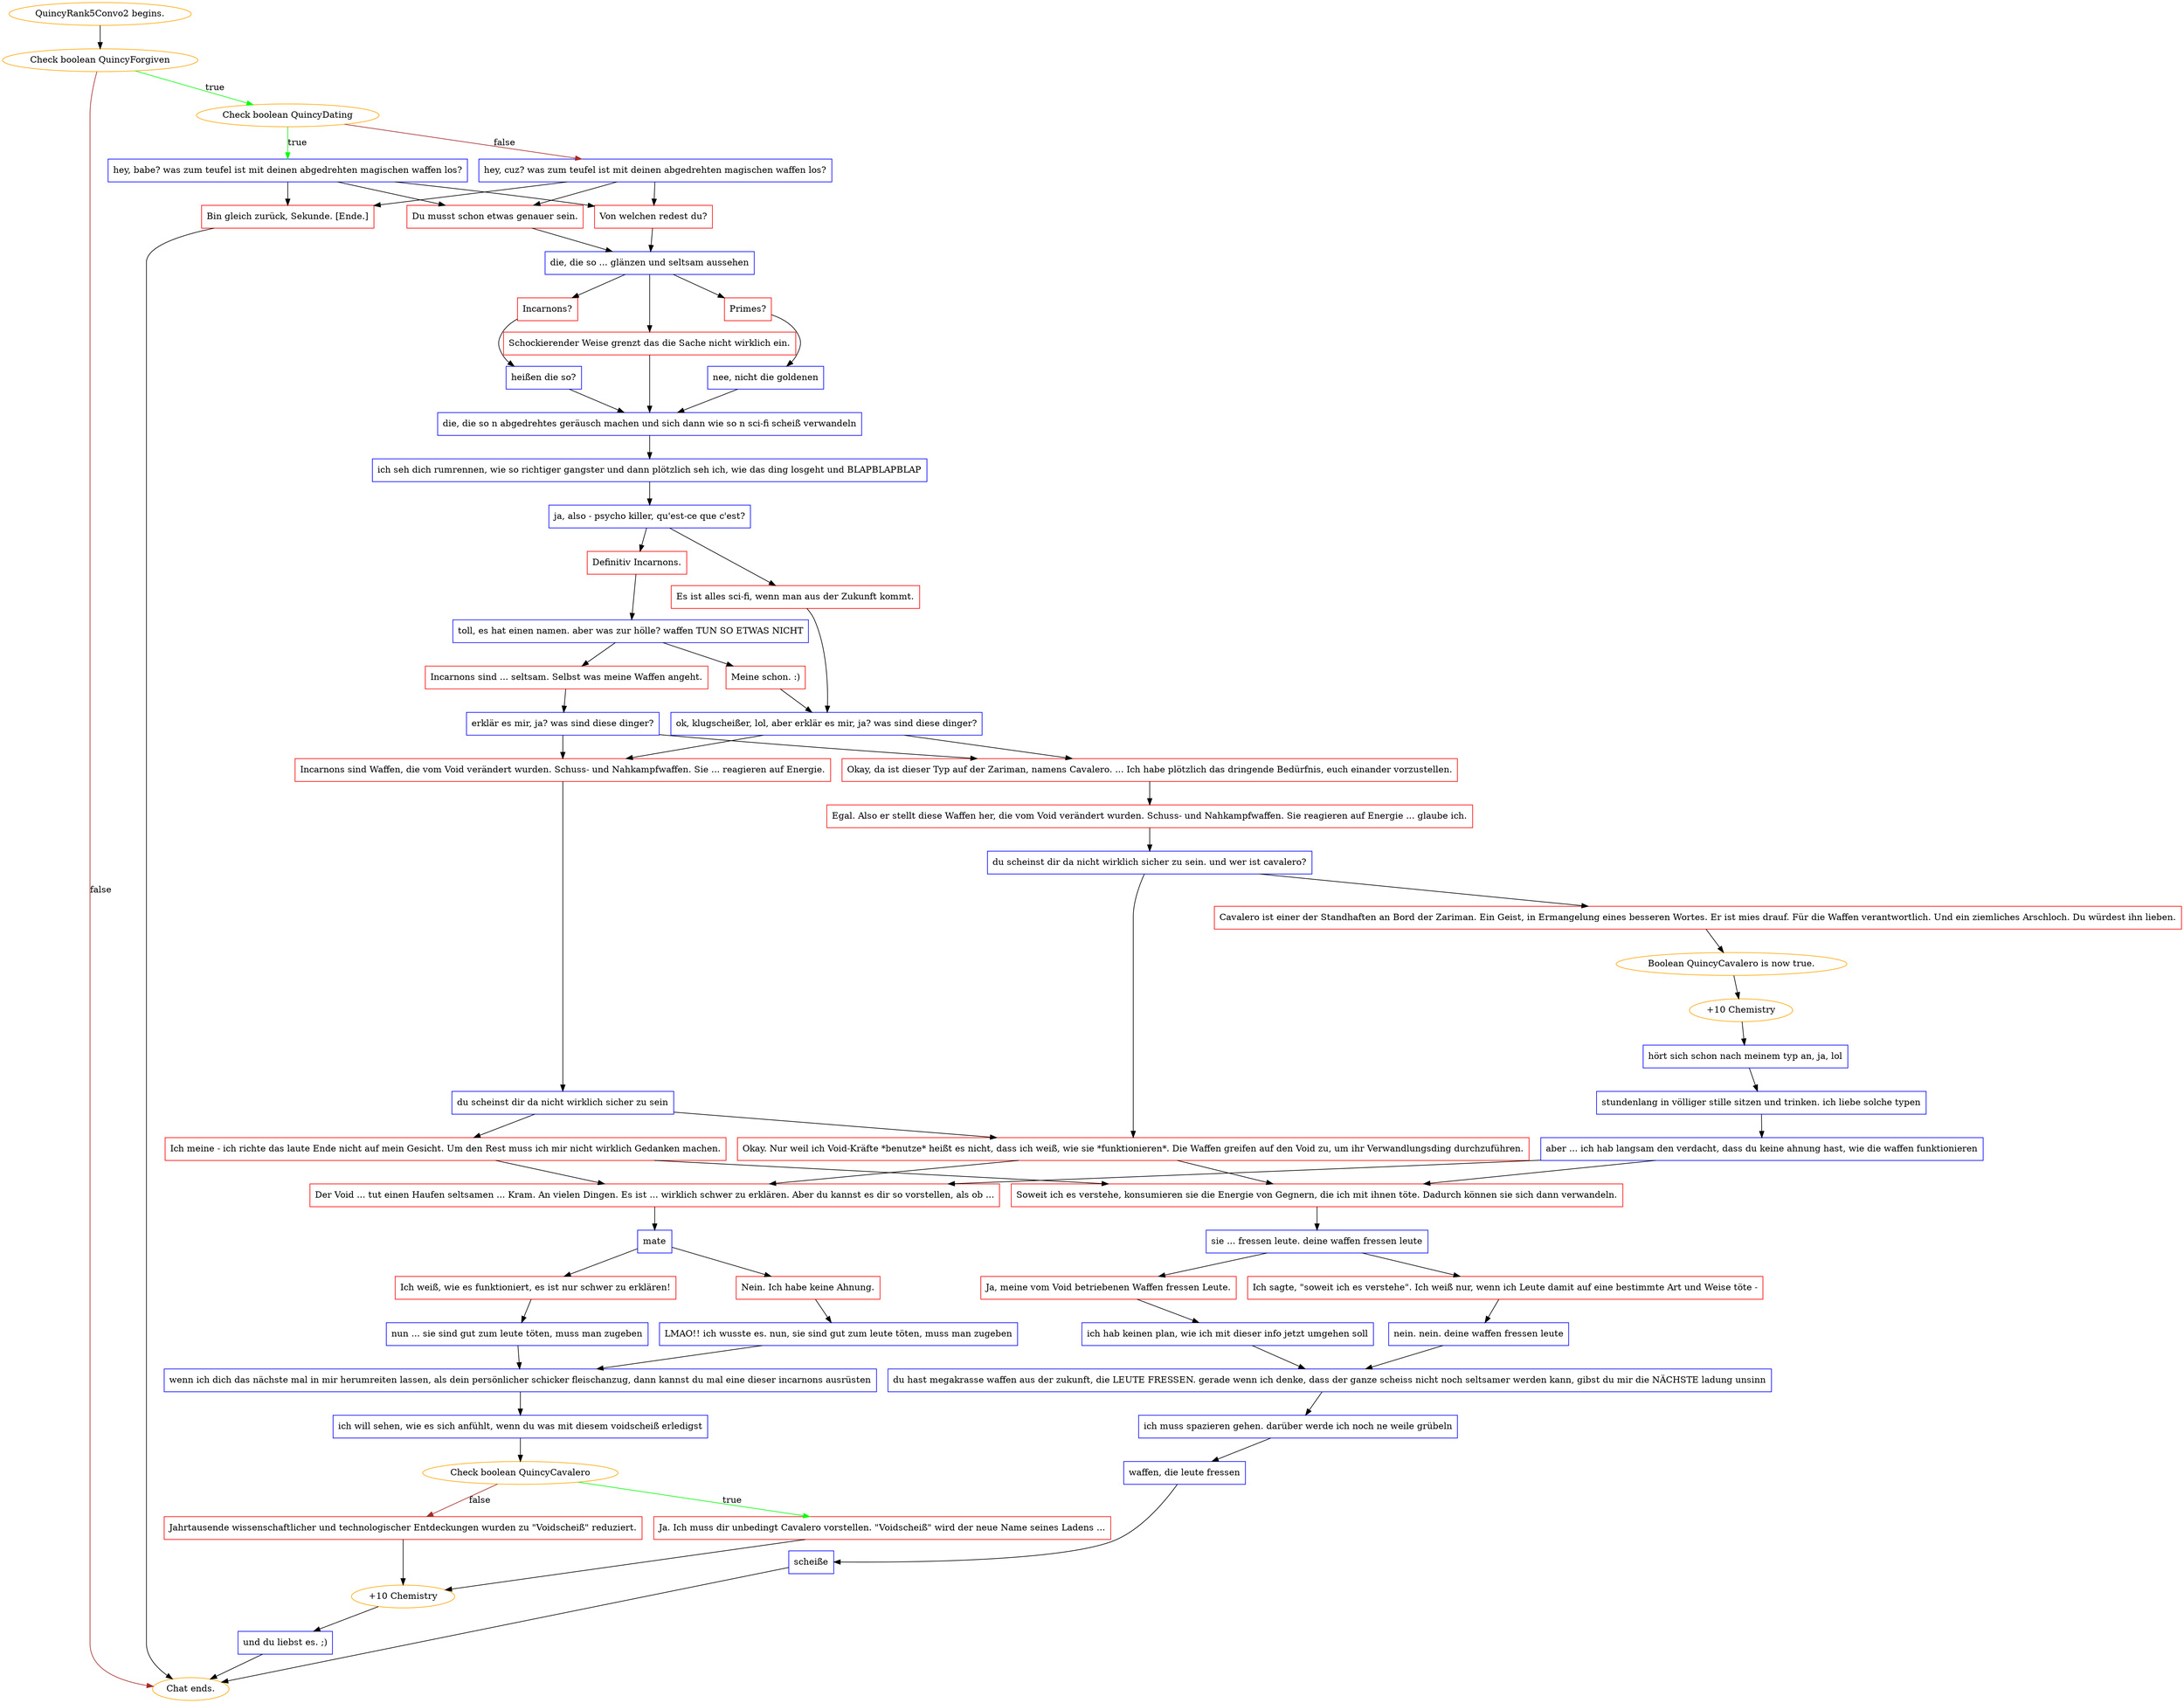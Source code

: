 digraph {
	"QuincyRank5Convo2 begins." [color=orange];
		"QuincyRank5Convo2 begins." -> j344524822;
	j344524822 [label="Check boolean QuincyForgiven",color=orange];
		j344524822 -> j3376611681 [label=true,color=green];
		j344524822 -> "Chat ends." [label=false,color=brown];
	j3376611681 [label="Check boolean QuincyDating",color=orange];
		j3376611681 -> j3801927629 [label=true,color=green];
		j3376611681 -> j2965775910 [label=false,color=brown];
	"Chat ends." [color=orange];
	j3801927629 [label="hey, babe? was zum teufel ist mit deinen abgedrehten magischen waffen los?",shape=box,color=blue];
		j3801927629 -> j1909672205;
		j3801927629 -> j3909087892;
		j3801927629 -> j1684706967;
	j2965775910 [label="hey, cuz? was zum teufel ist mit deinen abgedrehten magischen waffen los?",shape=box,color=blue];
		j2965775910 -> j1909672205;
		j2965775910 -> j3909087892;
		j2965775910 -> j1684706967;
	j1909672205 [label="Von welchen redest du?",shape=box,color=red];
		j1909672205 -> j3023239164;
	j3909087892 [label="Du musst schon etwas genauer sein.",shape=box,color=red];
		j3909087892 -> j3023239164;
	j1684706967 [label="Bin gleich zurück, Sekunde. [Ende.]",shape=box,color=red];
		j1684706967 -> "Chat ends.";
	j3023239164 [label="die, die so ... glänzen und seltsam aussehen",shape=box,color=blue];
		j3023239164 -> j926843178;
		j3023239164 -> j2484813856;
		j3023239164 -> j464188961;
	j926843178 [label="Schockierender Weise grenzt das die Sache nicht wirklich ein.",shape=box,color=red];
		j926843178 -> j974567010;
	j2484813856 [label="Primes?",shape=box,color=red];
		j2484813856 -> j53911329;
	j464188961 [label="Incarnons?",shape=box,color=red];
		j464188961 -> j1070742343;
	j974567010 [label="die, die so n abgedrehtes geräusch machen und sich dann wie so n sci-fi scheiß verwandeln",shape=box,color=blue];
		j974567010 -> j3263638878;
	j53911329 [label="nee, nicht die goldenen",shape=box,color=blue];
		j53911329 -> j974567010;
	j1070742343 [label="heißen die so?",shape=box,color=blue];
		j1070742343 -> j974567010;
	j3263638878 [label="ich seh dich rumrennen, wie so richtiger gangster und dann plötzlich seh ich, wie das ding losgeht und BLAPBLAPBLAP",shape=box,color=blue];
		j3263638878 -> j2348367288;
	j2348367288 [label="ja, also - psycho killer, qu'est-ce que c'est?",shape=box,color=blue];
		j2348367288 -> j396796851;
		j2348367288 -> j2549021062;
	j396796851 [label="Definitiv Incarnons.",shape=box,color=red];
		j396796851 -> j2813923614;
	j2549021062 [label="Es ist alles sci-fi, wenn man aus der Zukunft kommt.",shape=box,color=red];
		j2549021062 -> j2204731753;
	j2813923614 [label="toll, es hat einen namen. aber was zur hölle? waffen TUN SO ETWAS NICHT",shape=box,color=blue];
		j2813923614 -> j4155760090;
		j2813923614 -> j2090162642;
	j2204731753 [label="ok, klugscheißer, lol, aber erklär es mir, ja? was sind diese dinger?",shape=box,color=blue];
		j2204731753 -> j2203566365;
		j2204731753 -> j2894548557;
	j4155760090 [label="Incarnons sind ... seltsam. Selbst was meine Waffen angeht.",shape=box,color=red];
		j4155760090 -> j1065405201;
	j2090162642 [label="Meine schon. :)",shape=box,color=red];
		j2090162642 -> j2204731753;
	j2203566365 [label="Incarnons sind Waffen, die vom Void verändert wurden. Schuss- und Nahkampfwaffen. Sie ... reagieren auf Energie.",shape=box,color=red];
		j2203566365 -> j599218108;
	j2894548557 [label="Okay, da ist dieser Typ auf der Zariman, namens Cavalero. ... Ich habe plötzlich das dringende Bedürfnis, euch einander vorzustellen.",shape=box,color=red];
		j2894548557 -> j1132823165;
	j1065405201 [label="erklär es mir, ja? was sind diese dinger?",shape=box,color=blue];
		j1065405201 -> j2203566365;
		j1065405201 -> j2894548557;
	j599218108 [label="du scheinst dir da nicht wirklich sicher zu sein",shape=box,color=blue];
		j599218108 -> j1721530857;
		j599218108 -> j764200823;
	j1132823165 [label="Egal. Also er stellt diese Waffen her, die vom Void verändert wurden. Schuss- und Nahkampfwaffen. Sie reagieren auf Energie ... glaube ich.",shape=box,color=red];
		j1132823165 -> j2462927640;
	j1721530857 [label="Ich meine - ich richte das laute Ende nicht auf mein Gesicht. Um den Rest muss ich mir nicht wirklich Gedanken machen.",shape=box,color=red];
		j1721530857 -> j1852540485;
		j1721530857 -> j3725209997;
	j764200823 [label="Okay. Nur weil ich Void-Kräfte *benutze* heißt es nicht, dass ich weiß, wie sie *funktionieren*. Die Waffen greifen auf den Void zu, um ihr Verwandlungsding durchzuführen.",shape=box,color=red];
		j764200823 -> j1852540485;
		j764200823 -> j3725209997;
	j2462927640 [label="du scheinst dir da nicht wirklich sicher zu sein. und wer ist cavalero?",shape=box,color=blue];
		j2462927640 -> j764200823;
		j2462927640 -> j380512108;
	j1852540485 [label="Soweit ich es verstehe, konsumieren sie die Energie von Gegnern, die ich mit ihnen töte. Dadurch können sie sich dann verwandeln.",shape=box,color=red];
		j1852540485 -> j3578043671;
	j3725209997 [label="Der Void ... tut einen Haufen seltsamen ... Kram. An vielen Dingen. Es ist ... wirklich schwer zu erklären. Aber du kannst es dir so vorstellen, als ob ...",shape=box,color=red];
		j3725209997 -> j1266113082;
	j380512108 [label="Cavalero ist einer der Standhaften an Bord der Zariman. Ein Geist, in Ermangelung eines besseren Wortes. Er ist mies drauf. Für die Waffen verantwortlich. Und ein ziemliches Arschloch. Du würdest ihn lieben.",shape=box,color=red];
		j380512108 -> j1663325131;
	j3578043671 [label="sie ... fressen leute. deine waffen fressen leute",shape=box,color=blue];
		j3578043671 -> j738631706;
		j3578043671 -> j3069143417;
	j1266113082 [label="mate",shape=box,color=blue];
		j1266113082 -> j4188216570;
		j1266113082 -> j680575575;
	j1663325131 [label="Boolean QuincyCavalero is now true.",color=orange];
		j1663325131 -> j1111860305;
	j738631706 [label="Ich sagte, \"soweit ich es verstehe\". Ich weiß nur, wenn ich Leute damit auf eine bestimmte Art und Weise töte -",shape=box,color=red];
		j738631706 -> j1264670801;
	j3069143417 [label="Ja, meine vom Void betriebenen Waffen fressen Leute.",shape=box,color=red];
		j3069143417 -> j525454937;
	j4188216570 [label="Nein. Ich habe keine Ahnung.",shape=box,color=red];
		j4188216570 -> j2859394716;
	j680575575 [label="Ich weiß, wie es funktioniert, es ist nur schwer zu erklären!",shape=box,color=red];
		j680575575 -> j1541134519;
	j1111860305 [label="+10 Chemistry",color=orange];
		j1111860305 -> j2892541741;
	j1264670801 [label="nein. nein. deine waffen fressen leute",shape=box,color=blue];
		j1264670801 -> j2177553059;
	j525454937 [label="ich hab keinen plan, wie ich mit dieser info jetzt umgehen soll",shape=box,color=blue];
		j525454937 -> j2177553059;
	j2859394716 [label="LMAO!! ich wusste es. nun, sie sind gut zum leute töten, muss man zugeben",shape=box,color=blue];
		j2859394716 -> j161896070;
	j1541134519 [label="nun ... sie sind gut zum leute töten, muss man zugeben",shape=box,color=blue];
		j1541134519 -> j161896070;
	j2892541741 [label="hört sich schon nach meinem typ an, ja, lol",shape=box,color=blue];
		j2892541741 -> j3339859595;
	j2177553059 [label="du hast megakrasse waffen aus der zukunft, die LEUTE FRESSEN. gerade wenn ich denke, dass der ganze scheiss nicht noch seltsamer werden kann, gibst du mir die NÄCHSTE ladung unsinn",shape=box,color=blue];
		j2177553059 -> j984839281;
	j161896070 [label="wenn ich dich das nächste mal in mir herumreiten lassen, als dein persönlicher schicker fleischanzug, dann kannst du mal eine dieser incarnons ausrüsten",shape=box,color=blue];
		j161896070 -> j370155400;
	j3339859595 [label="stundenlang in völliger stille sitzen und trinken. ich liebe solche typen",shape=box,color=blue];
		j3339859595 -> j1291964702;
	j984839281 [label="ich muss spazieren gehen. darüber werde ich noch ne weile grübeln",shape=box,color=blue];
		j984839281 -> j3721863552;
	j370155400 [label="ich will sehen, wie es sich anfühlt, wenn du was mit diesem voidscheiß erledigst",shape=box,color=blue];
		j370155400 -> j1580395653;
	j1291964702 [label="aber ... ich hab langsam den verdacht, dass du keine ahnung hast, wie die waffen funktionieren",shape=box,color=blue];
		j1291964702 -> j1852540485;
		j1291964702 -> j3725209997;
	j3721863552 [label="waffen, die leute fressen",shape=box,color=blue];
		j3721863552 -> j3895918486;
	j1580395653 [label="Check boolean QuincyCavalero",color=orange];
		j1580395653 -> j73955595 [label=true,color=green];
		j1580395653 -> j2205783668 [label=false,color=brown];
	j3895918486 [label="scheiße",shape=box,color=blue];
		j3895918486 -> "Chat ends.";
	j73955595 [label="Ja. Ich muss dir unbedingt Cavalero vorstellen. \"Voidscheiß\" wird der neue Name seines Ladens ...",shape=box,color=red];
		j73955595 -> j3981942243;
	j2205783668 [label="Jahrtausende wissenschaftlicher und technologischer Entdeckungen wurden zu \"Voidscheiß\" reduziert.",shape=box,color=red];
		j2205783668 -> j3981942243;
	j3981942243 [label="+10 Chemistry",color=orange];
		j3981942243 -> j3046620147;
	j3046620147 [label="und du liebst es. ;)",shape=box,color=blue];
		j3046620147 -> "Chat ends.";
}